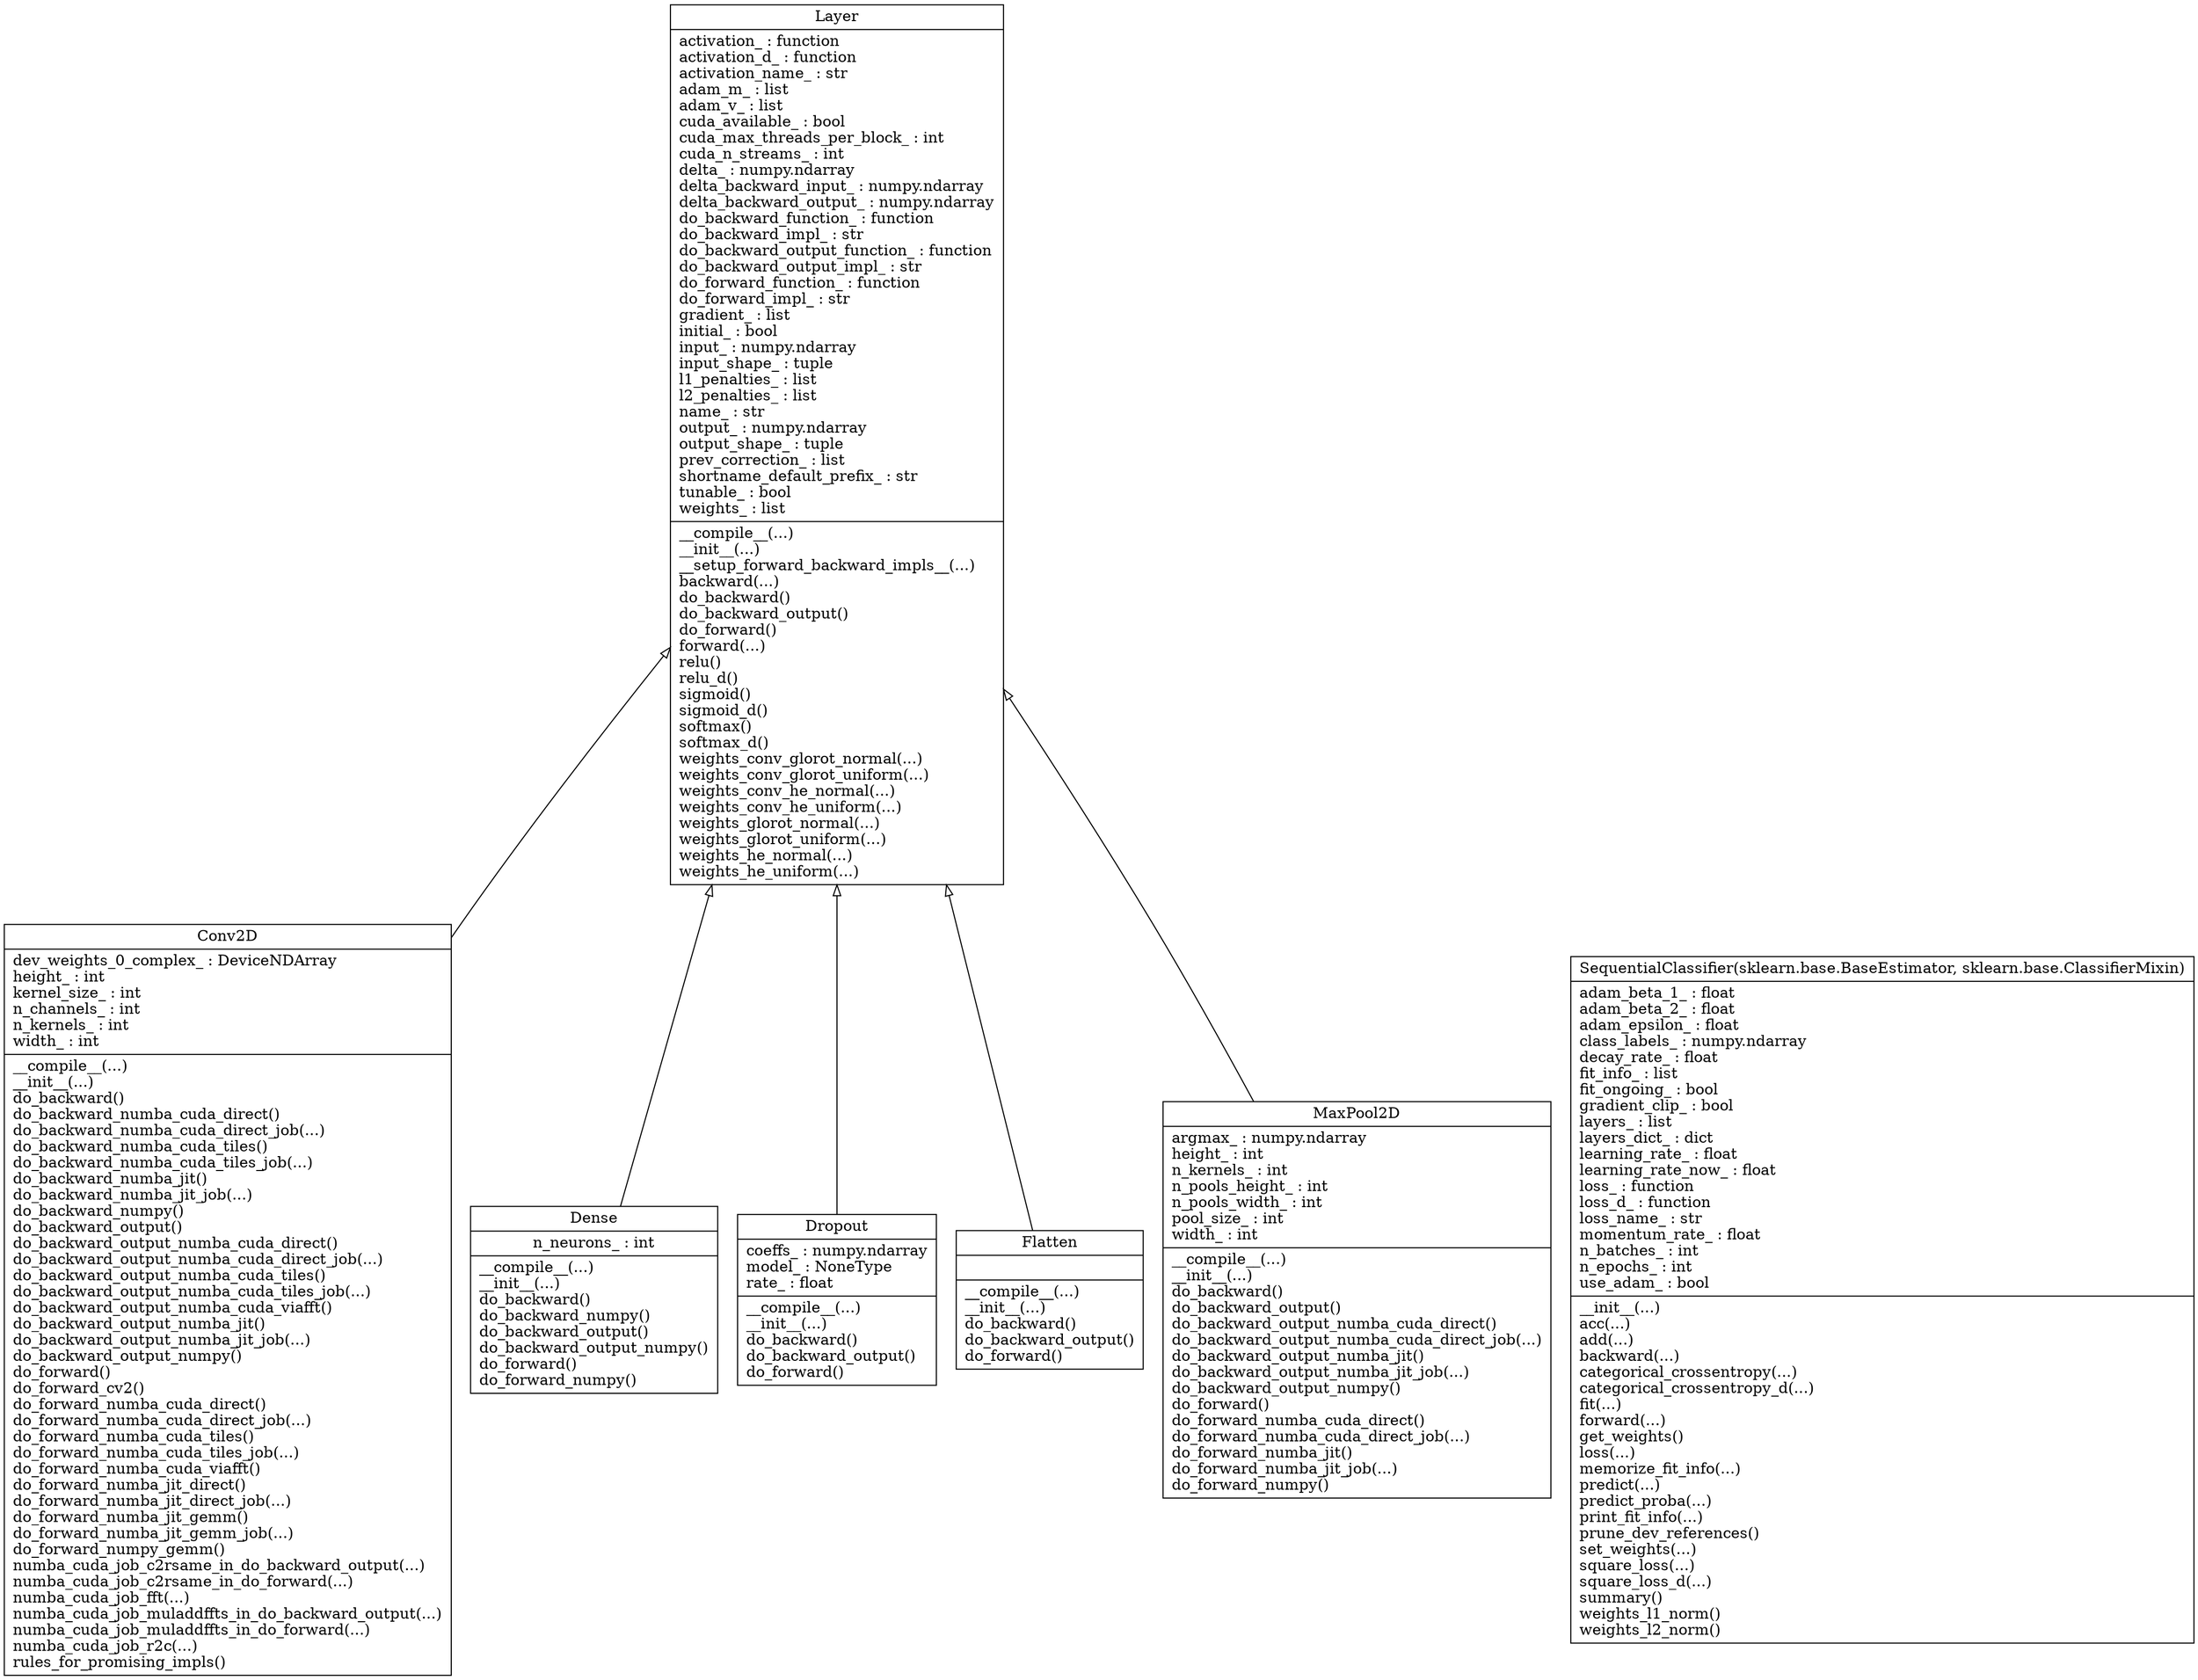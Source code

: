 digraph "classes" {
charset="utf-8"
rankdir=BT
"0" [label="{Conv2D|dev_weights_0_complex_ : DeviceNDArray\lheight_ : int\lkernel_size_ : int\ln_channels_ : int\ln_kernels_ : int\lwidth_ : int\l|__compile__(...)\l__init__(...)\ldo_backward()\ldo_backward_numba_cuda_direct()\ldo_backward_numba_cuda_direct_job(...)\ldo_backward_numba_cuda_tiles()\ldo_backward_numba_cuda_tiles_job(...)\ldo_backward_numba_jit()\ldo_backward_numba_jit_job(...)\ldo_backward_numpy()\ldo_backward_output()\ldo_backward_output_numba_cuda_direct()\ldo_backward_output_numba_cuda_direct_job(...)\ldo_backward_output_numba_cuda_tiles()\ldo_backward_output_numba_cuda_tiles_job(...)\ldo_backward_output_numba_cuda_viafft()\ldo_backward_output_numba_jit()\ldo_backward_output_numba_jit_job(...)\ldo_backward_output_numpy()\ldo_forward()\ldo_forward_cv2()\ldo_forward_numba_cuda_direct()\ldo_forward_numba_cuda_direct_job(...)\ldo_forward_numba_cuda_tiles()\ldo_forward_numba_cuda_tiles_job(...)\ldo_forward_numba_cuda_viafft()\ldo_forward_numba_jit_direct()\ldo_forward_numba_jit_direct_job(...)\ldo_forward_numba_jit_gemm()\ldo_forward_numba_jit_gemm_job(...)\ldo_forward_numpy_gemm()\lnumba_cuda_job_c2rsame_in_do_backward_output(...)\lnumba_cuda_job_c2rsame_in_do_forward(...)\lnumba_cuda_job_fft(...)\lnumba_cuda_job_muladdffts_in_do_backward_output(...)\lnumba_cuda_job_muladdffts_in_do_forward(...)\lnumba_cuda_job_r2c(...)\lrules_for_promising_impls()\l}", shape="record"];
"1" [label="{Dense|n_neurons_ : int|__compile__(...)\l__init__(...)\ldo_backward()\ldo_backward_numpy()\ldo_backward_output()\ldo_backward_output_numpy()\ldo_forward()\ldo_forward_numpy()\l}", shape="record"];
"2" [label="{Dropout|coeffs_ : numpy.ndarray\lmodel_ : NoneType\lrate_ : float\l|__compile__(...)\l__init__(...)\ldo_backward()\ldo_backward_output()\ldo_forward()\l}", shape="record"];
"3" [label="{Flatten||__compile__(...)\l__init__(...)\ldo_backward()\ldo_backward_output()\ldo_forward()\l}", shape="record"];
"4" [label="{Layer|activation_ : function\lactivation_d_ : function\lactivation_name_ : str\ladam_m_ : list\ladam_v_ : list\lcuda_available_ : bool\lcuda_max_threads_per_block_ : int\lcuda_n_streams_ : int\ldelta_ : numpy.ndarray\ldelta_backward_input_ : numpy.ndarray\ldelta_backward_output_ : numpy.ndarray\ldo_backward_function_ : function\ldo_backward_impl_ : str\ldo_backward_output_function_ : function\ldo_backward_output_impl_ : str\ldo_forward_function_ : function\ldo_forward_impl_ : str\lgradient_ : list\linitial_ : bool\linput_ : numpy.ndarray\linput_shape_ : tuple\ll1_penalties_ : list\ll2_penalties_ : list\lname_ : str\loutput_ : numpy.ndarray\loutput_shape_ : tuple\lprev_correction_ : list\lshortname_default_prefix_ : str\ltunable_ : bool\lweights_ : list\l|__compile__(...)\l__init__(...)\l__setup_forward_backward_impls__(...)\lbackward(...)\ldo_backward()\ldo_backward_output()\ldo_forward()\lforward(...)\lrelu()\lrelu_d()\lsigmoid()\lsigmoid_d()\lsoftmax()\lsoftmax_d()\lweights_conv_glorot_normal(...)\lweights_conv_glorot_uniform(...)\lweights_conv_he_normal(...)\lweights_conv_he_uniform(...)\lweights_glorot_normal(...)\lweights_glorot_uniform(...)\lweights_he_normal(...)\lweights_he_uniform(...)\l}", shape="record"];
"5" [label="{MaxPool2D|argmax_ : numpy.ndarray\lheight_ : int\ln_kernels_ : int\ln_pools_height_ : int\ln_pools_width_ : int\lpool_size_ : int\lwidth_ : int\l|__compile__(...)\l__init__(...)\ldo_backward()\ldo_backward_output()\ldo_backward_output_numba_cuda_direct()\ldo_backward_output_numba_cuda_direct_job(...)\ldo_backward_output_numba_jit()\ldo_backward_output_numba_jit_job(...)\ldo_backward_output_numpy()\ldo_forward()\ldo_forward_numba_cuda_direct()\ldo_forward_numba_cuda_direct_job(...)\ldo_forward_numba_jit()\ldo_forward_numba_jit_job(...)\ldo_forward_numpy()\l}", shape="record"];
"6" [label="{SequentialClassifier(sklearn.base.BaseEstimator, sklearn.base.ClassifierMixin)|adam_beta_1_ : float\ladam_beta_2_ : float\ladam_epsilon_ : float\lclass_labels_ : numpy.ndarray\ldecay_rate_ : float\lfit_info_ : list\lfit_ongoing_ : bool\lgradient_clip_ : bool\llayers_ : list\llayers_dict_ : dict\llearning_rate_ : float\llearning_rate_now_ : float\lloss_ : function\lloss_d_ : function\lloss_name_ : str\lmomentum_rate_ : float\ln_batches_ : int\ln_epochs_ : int\luse_adam_ : bool\l|__init__(...)\lacc(...)\ladd(...)\lbackward(...)\lcategorical_crossentropy(...)\lcategorical_crossentropy_d(...)\lfit(...)\lforward(...)\lget_weights()\lloss(...)\lmemorize_fit_info(...)\lpredict(...)\lpredict_proba(...)\lprint_fit_info(...)\lprune_dev_references()\lset_weights(...)\lsquare_loss(...)\lsquare_loss_d(...)\lsummary()\lweights_l1_norm()\lweights_l2_norm()\l}", shape="record"];
"0" -> "4" [arrowhead="empty", arrowtail="none"];
"1" -> "4" [arrowhead="empty", arrowtail="none"];
"2" -> "4" [arrowhead="empty", arrowtail="none"];
"3" -> "4" [arrowhead="empty", arrowtail="none"];
"5" -> "4" [arrowhead="empty", arrowtail="none"];
}
